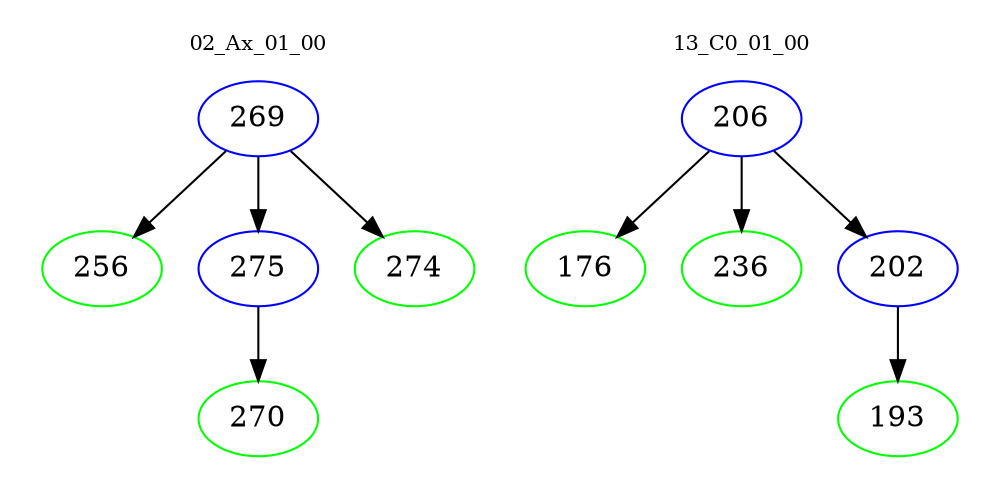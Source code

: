 digraph{
subgraph cluster_0 {
color = white
label = "02_Ax_01_00";
fontsize=10;
T0_269 [label="269", color="blue"]
T0_269 -> T0_256 [color="black"]
T0_256 [label="256", color="green"]
T0_269 -> T0_275 [color="black"]
T0_275 [label="275", color="blue"]
T0_275 -> T0_270 [color="black"]
T0_270 [label="270", color="green"]
T0_269 -> T0_274 [color="black"]
T0_274 [label="274", color="green"]
}
subgraph cluster_1 {
color = white
label = "13_C0_01_00";
fontsize=10;
T1_206 [label="206", color="blue"]
T1_206 -> T1_176 [color="black"]
T1_176 [label="176", color="green"]
T1_206 -> T1_236 [color="black"]
T1_236 [label="236", color="green"]
T1_206 -> T1_202 [color="black"]
T1_202 [label="202", color="blue"]
T1_202 -> T1_193 [color="black"]
T1_193 [label="193", color="green"]
}
}
